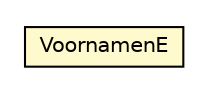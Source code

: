 #!/usr/local/bin/dot
#
# Class diagram 
# Generated by UMLGraph version R5_6-24-gf6e263 (http://www.umlgraph.org/)
#

digraph G {
	edge [fontname="Helvetica",fontsize=10,labelfontname="Helvetica",labelfontsize=10];
	node [fontname="Helvetica",fontsize=10,shape=plaintext];
	nodesep=0.25;
	ranksep=0.5;
	// nl.egem.stuf.sector.bg._0204.VoornamenE
	c237849 [label=<<table title="nl.egem.stuf.sector.bg._0204.VoornamenE" border="0" cellborder="1" cellspacing="0" cellpadding="2" port="p" bgcolor="lemonChiffon" href="./VoornamenE.html">
		<tr><td><table border="0" cellspacing="0" cellpadding="1">
<tr><td align="center" balign="center"> VoornamenE </td></tr>
		</table></td></tr>
		</table>>, URL="./VoornamenE.html", fontname="Helvetica", fontcolor="black", fontsize=10.0];
}


